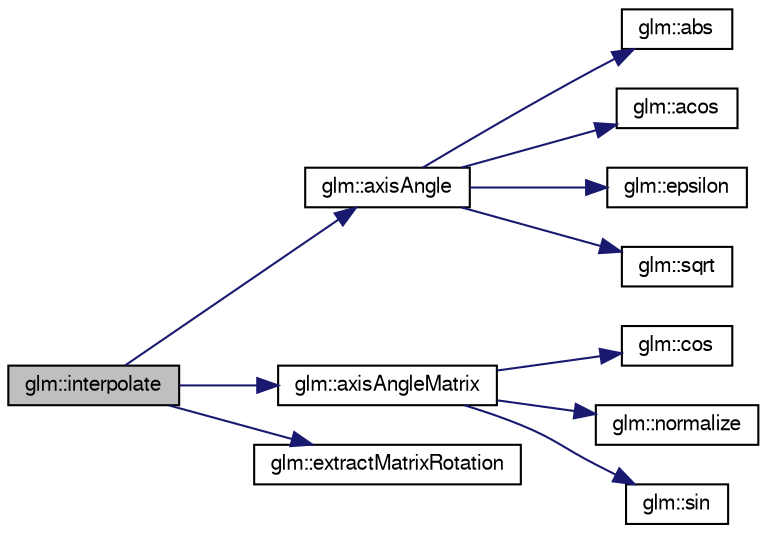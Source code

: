 digraph G
{
  bgcolor="transparent";
  edge [fontname="FreeSans",fontsize=10,labelfontname="FreeSans",labelfontsize=10];
  node [fontname="FreeSans",fontsize=10,shape=record];
  rankdir=LR;
  Node1 [label="glm::interpolate",height=0.2,width=0.4,color="black", fillcolor="grey75", style="filled" fontcolor="black"];
  Node1 -> Node2 [color="midnightblue",fontsize=10,style="solid"];
  Node2 [label="glm::axisAngle",height=0.2,width=0.4,color="black",URL="$group__gtx__matrix__interpolation.html#g16474d44af6a32a07c50df2409526d95"];
  Node2 -> Node3 [color="midnightblue",fontsize=10,style="solid"];
  Node3 [label="glm::abs",height=0.2,width=0.4,color="black",URL="$group__core__func__common.html#gab4b95b47f2918ce6e7ac279a0ba27c1"];
  Node2 -> Node4 [color="midnightblue",fontsize=10,style="solid"];
  Node4 [label="glm::acos",height=0.2,width=0.4,color="black",URL="$group__core__func__trigonometric.html#gd945cb7263cb202d93ea76aa5d419078"];
  Node2 -> Node5 [color="midnightblue",fontsize=10,style="solid"];
  Node5 [label="glm::epsilon",height=0.2,width=0.4,color="black",URL="$group__gtc__constants.html#g136c74927d8ab624f3c008bcd8c4445b"];
  Node2 -> Node6 [color="midnightblue",fontsize=10,style="solid"];
  Node6 [label="glm::sqrt",height=0.2,width=0.4,color="black",URL="$group__core__func__exponential.html#gfe49b7b63045b6ab94bffbcd7e7a7bc8"];
  Node1 -> Node7 [color="midnightblue",fontsize=10,style="solid"];
  Node7 [label="glm::axisAngleMatrix",height=0.2,width=0.4,color="black",URL="$group__gtx__matrix__interpolation.html#gf7c0106d03d55a7b670a6261b107f22b"];
  Node7 -> Node8 [color="midnightblue",fontsize=10,style="solid"];
  Node8 [label="glm::cos",height=0.2,width=0.4,color="black",URL="$group__core__func__trigonometric.html#gfef15df90786cd24fe786cc0ff2cbc98"];
  Node7 -> Node9 [color="midnightblue",fontsize=10,style="solid"];
  Node9 [label="glm::normalize",height=0.2,width=0.4,color="black",URL="$group__core__func__geometric.html#g0feb2bb89ee2743677ad2cb84544bd83"];
  Node7 -> Node10 [color="midnightblue",fontsize=10,style="solid"];
  Node10 [label="glm::sin",height=0.2,width=0.4,color="black",URL="$group__core__func__trigonometric.html#gd4d4eda735d915be9af695fe2b4cded2"];
  Node1 -> Node11 [color="midnightblue",fontsize=10,style="solid"];
  Node11 [label="glm::extractMatrixRotation",height=0.2,width=0.4,color="black",URL="$group__gtx__matrix__interpolation.html#gf559937fe5cea133f5e7f3c228255960"];
}
